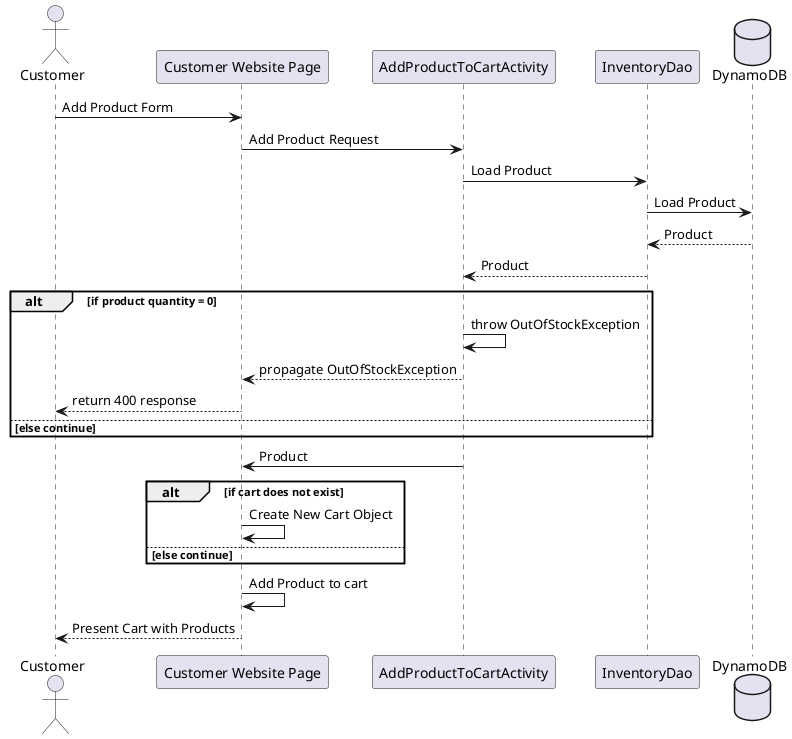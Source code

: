 @startuml
'https://plantuml.com/sequence-diagram

actor "Customer" as client
participant "Customer Website Page" as apiGateway
participant "AddProductToCartActivity" as addProductToCartActivity
participant "InventoryDao" as inventoryDao
database "DynamoDB" as dynamoDB

client -> apiGateway : Add Product Form
apiGateway -> addProductToCartActivity : Add Product Request
addProductToCartActivity -> inventoryDao : Load Product
inventoryDao -> dynamoDB : Load Product
dynamoDB --> inventoryDao : Product
inventoryDao --> addProductToCartActivity : Product
alt if product quantity = 0
addProductToCartActivity -> addProductToCartActivity : throw OutOfStockException
addProductToCartActivity --> apiGateway : propagate OutOfStockException
apiGateway --> client : return 400 response
else else continue
end
addProductToCartActivity -> apiGateway : Product
alt if cart does not exist
apiGateway -> apiGateway : Create New Cart Object
else else continue
end
apiGateway -> apiGateway : Add Product to cart
apiGateway --> client : Present Cart with Products


@enduml